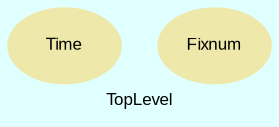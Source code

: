 digraph TopLevel {
    label = "TopLevel"
    compound = true
    fontname = Arial
    fontsize = 8
    bgcolor = lightcyan1
    node [
        color = black,
        fontname = Arial,
        fontsize = 8
    ]

    Time [
        fontcolor = black,
        shape = ellipse,
        URL = "classes/Time.html",
        color = palegoldenrod,
        style = filled,
        label = "Time"
    ]

    Fixnum [
        fontcolor = black,
        shape = ellipse,
        URL = "classes/Fixnum.html",
        color = palegoldenrod,
        style = filled,
        label = "Fixnum"
    ]

}

